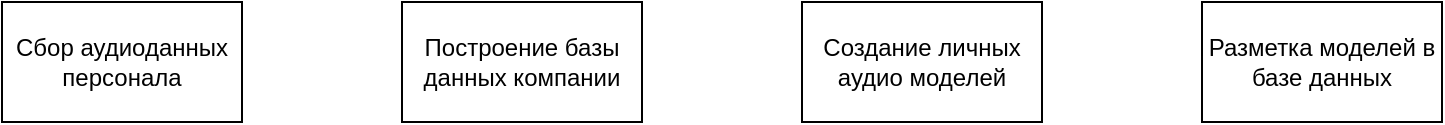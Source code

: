 <mxfile version="23.1.5" type="github">
  <diagram name="Страница — 1" id="5csNpaz6Q-iqP71phuzH">
    <mxGraphModel dx="1050" dy="522" grid="1" gridSize="10" guides="1" tooltips="1" connect="1" arrows="1" fold="1" page="1" pageScale="1" pageWidth="1600" pageHeight="900" math="0" shadow="0">
      <root>
        <mxCell id="0" />
        <mxCell id="1" parent="0" />
        <mxCell id="edTv-J4bw6mJia7JBhQN-1" value="Сбор аудиоданных персонала" style="rounded=0;whiteSpace=wrap;html=1;" vertex="1" parent="1">
          <mxGeometry x="20" y="140" width="120" height="60" as="geometry" />
        </mxCell>
        <mxCell id="edTv-J4bw6mJia7JBhQN-2" value="Создание личных аудио моделей" style="rounded=0;whiteSpace=wrap;html=1;" vertex="1" parent="1">
          <mxGeometry x="420" y="140" width="120" height="60" as="geometry" />
        </mxCell>
        <mxCell id="edTv-J4bw6mJia7JBhQN-3" value="Построение базы данных компании" style="rounded=0;whiteSpace=wrap;html=1;" vertex="1" parent="1">
          <mxGeometry x="220" y="140" width="120" height="60" as="geometry" />
        </mxCell>
        <mxCell id="edTv-J4bw6mJia7JBhQN-5" value="Разметка моделей в базе данных" style="rounded=0;whiteSpace=wrap;html=1;" vertex="1" parent="1">
          <mxGeometry x="620" y="140" width="120" height="60" as="geometry" />
        </mxCell>
      </root>
    </mxGraphModel>
  </diagram>
</mxfile>
